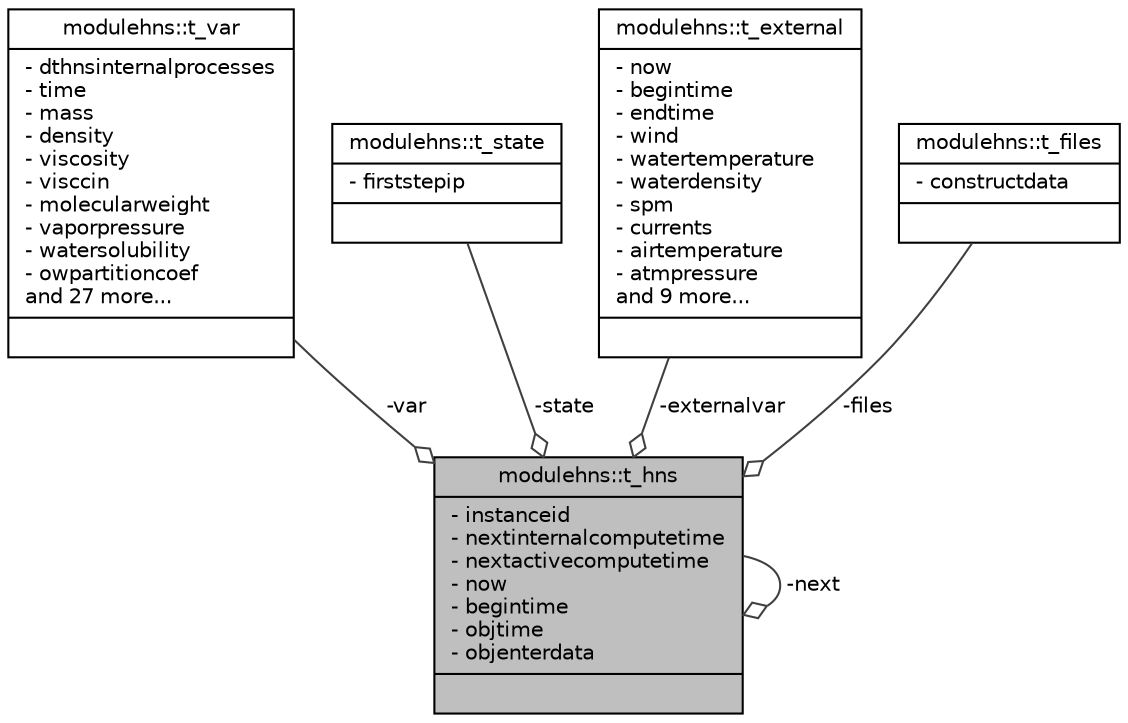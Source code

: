 digraph "modulehns::t_hns"
{
 // LATEX_PDF_SIZE
  edge [fontname="Helvetica",fontsize="10",labelfontname="Helvetica",labelfontsize="10"];
  node [fontname="Helvetica",fontsize="10",shape=record];
  Node1 [label="{modulehns::t_hns\n|- instanceid\l- nextinternalcomputetime\l- nextactivecomputetime\l- now\l- begintime\l- objtime\l- objenterdata\l|}",height=0.2,width=0.4,color="black", fillcolor="grey75", style="filled", fontcolor="black",tooltip=" "];
  Node1 -> Node1 [color="grey25",fontsize="10",style="solid",label=" -next" ,arrowhead="odiamond",fontname="Helvetica"];
  Node2 -> Node1 [color="grey25",fontsize="10",style="solid",label=" -var" ,arrowhead="odiamond",fontname="Helvetica"];
  Node2 [label="{modulehns::t_var\n|- dthnsinternalprocesses\l- time\l- mass\l- density\l- viscosity\l- visccin\l- molecularweight\l- vaporpressure\l- watersolubility\l- owpartitioncoef\land 27 more...\l|}",height=0.2,width=0.4,color="black", fillcolor="white", style="filled",URL="$structmodulehns_1_1t__var.html",tooltip=" "];
  Node3 -> Node1 [color="grey25",fontsize="10",style="solid",label=" -state" ,arrowhead="odiamond",fontname="Helvetica"];
  Node3 [label="{modulehns::t_state\n|- firststepip\l|}",height=0.2,width=0.4,color="black", fillcolor="white", style="filled",URL="$structmodulehns_1_1t__state.html",tooltip=" "];
  Node4 -> Node1 [color="grey25",fontsize="10",style="solid",label=" -externalvar" ,arrowhead="odiamond",fontname="Helvetica"];
  Node4 [label="{modulehns::t_external\n|- now\l- begintime\l- endtime\l- wind\l- watertemperature\l- waterdensity\l- spm\l- currents\l- airtemperature\l- atmpressure\land 9 more...\l|}",height=0.2,width=0.4,color="black", fillcolor="white", style="filled",URL="$structmodulehns_1_1t__external.html",tooltip=" "];
  Node5 -> Node1 [color="grey25",fontsize="10",style="solid",label=" -files" ,arrowhead="odiamond",fontname="Helvetica"];
  Node5 [label="{modulehns::t_files\n|- constructdata\l|}",height=0.2,width=0.4,color="black", fillcolor="white", style="filled",URL="$structmodulehns_1_1t__files.html",tooltip=" "];
}
